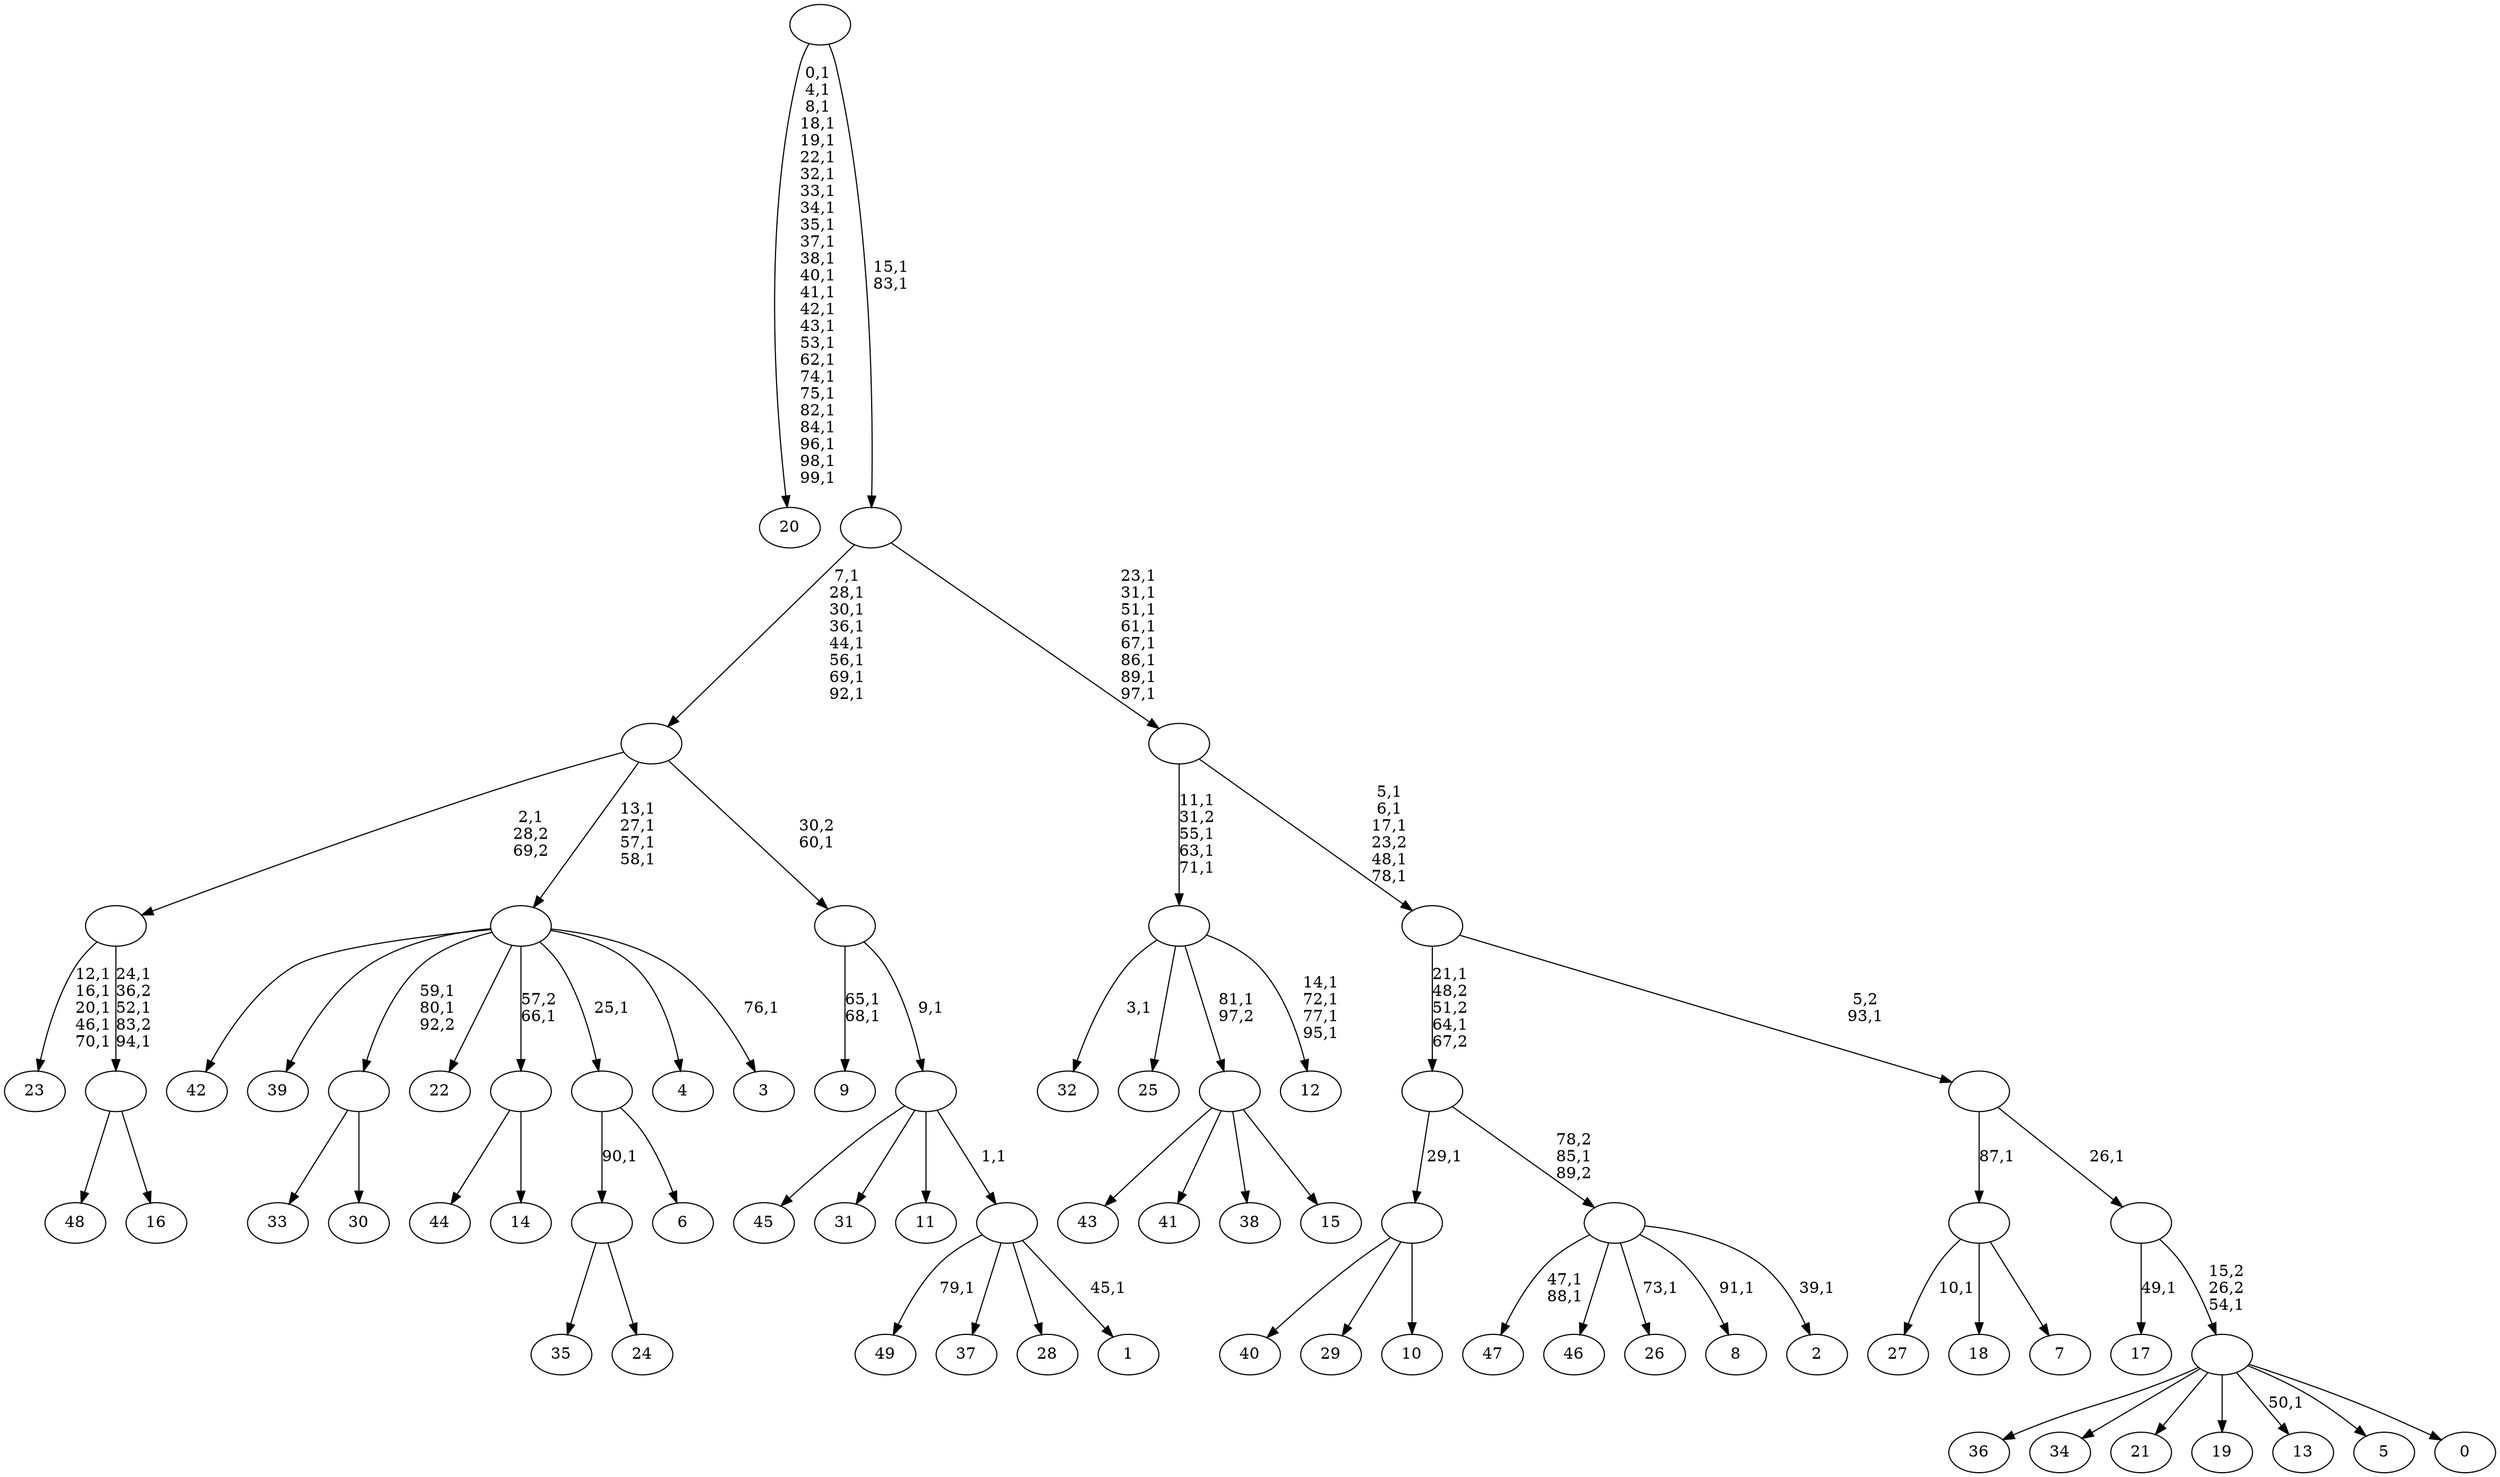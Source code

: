 digraph T {
	150 [label="49"]
	148 [label="48"]
	147 [label="47"]
	144 [label="46"]
	143 [label="45"]
	142 [label="44"]
	141 [label="43"]
	140 [label="42"]
	139 [label="41"]
	138 [label="40"]
	137 [label="39"]
	136 [label="38"]
	135 [label="37"]
	134 [label="36"]
	133 [label="35"]
	132 [label="34"]
	131 [label="33"]
	130 [label="32"]
	128 [label="31"]
	127 [label="30"]
	126 [label=""]
	124 [label="29"]
	123 [label="28"]
	122 [label="27"]
	120 [label="26"]
	118 [label="25"]
	117 [label="24"]
	116 [label=""]
	115 [label="23"]
	109 [label="22"]
	108 [label="21"]
	107 [label="20"]
	81 [label="19"]
	80 [label="18"]
	79 [label="17"]
	77 [label="16"]
	76 [label=""]
	73 [label=""]
	72 [label="15"]
	71 [label=""]
	70 [label="14"]
	69 [label=""]
	68 [label="13"]
	66 [label="12"]
	61 [label=""]
	57 [label="11"]
	56 [label="10"]
	55 [label=""]
	54 [label="9"]
	51 [label="8"]
	49 [label="7"]
	48 [label=""]
	47 [label="6"]
	46 [label=""]
	45 [label="5"]
	44 [label="4"]
	43 [label="3"]
	41 [label=""]
	37 [label="2"]
	35 [label=""]
	34 [label=""]
	32 [label="1"]
	30 [label=""]
	29 [label=""]
	28 [label=""]
	27 [label=""]
	19 [label="0"]
	18 [label=""]
	17 [label=""]
	16 [label=""]
	15 [label=""]
	10 [label=""]
	2 [label=""]
	0 [label=""]
	126 -> 131 [label=""]
	126 -> 127 [label=""]
	116 -> 133 [label=""]
	116 -> 117 [label=""]
	76 -> 148 [label=""]
	76 -> 77 [label=""]
	73 -> 76 [label="24,1\n36,2\n52,1\n83,2\n94,1"]
	73 -> 115 [label="12,1\n16,1\n20,1\n46,1\n70,1"]
	71 -> 141 [label=""]
	71 -> 139 [label=""]
	71 -> 136 [label=""]
	71 -> 72 [label=""]
	69 -> 142 [label=""]
	69 -> 70 [label=""]
	61 -> 66 [label="14,1\n72,1\n77,1\n95,1"]
	61 -> 130 [label="3,1"]
	61 -> 118 [label=""]
	61 -> 71 [label="81,1\n97,2"]
	55 -> 138 [label=""]
	55 -> 124 [label=""]
	55 -> 56 [label=""]
	48 -> 122 [label="10,1"]
	48 -> 80 [label=""]
	48 -> 49 [label=""]
	46 -> 116 [label="90,1"]
	46 -> 47 [label=""]
	41 -> 43 [label="76,1"]
	41 -> 126 [label="59,1\n80,1\n92,2"]
	41 -> 140 [label=""]
	41 -> 137 [label=""]
	41 -> 109 [label=""]
	41 -> 69 [label="57,2\n66,1"]
	41 -> 46 [label="25,1"]
	41 -> 44 [label=""]
	35 -> 37 [label="39,1"]
	35 -> 51 [label="91,1"]
	35 -> 120 [label="73,1"]
	35 -> 147 [label="47,1\n88,1"]
	35 -> 144 [label=""]
	34 -> 55 [label="29,1"]
	34 -> 35 [label="78,2\n85,1\n89,2"]
	30 -> 32 [label="45,1"]
	30 -> 150 [label="79,1"]
	30 -> 135 [label=""]
	30 -> 123 [label=""]
	29 -> 143 [label=""]
	29 -> 128 [label=""]
	29 -> 57 [label=""]
	29 -> 30 [label="1,1"]
	28 -> 54 [label="65,1\n68,1"]
	28 -> 29 [label="9,1"]
	27 -> 41 [label="13,1\n27,1\n57,1\n58,1"]
	27 -> 73 [label="2,1\n28,2\n69,2"]
	27 -> 28 [label="30,2\n60,1"]
	18 -> 68 [label="50,1"]
	18 -> 134 [label=""]
	18 -> 132 [label=""]
	18 -> 108 [label=""]
	18 -> 81 [label=""]
	18 -> 45 [label=""]
	18 -> 19 [label=""]
	17 -> 79 [label="49,1"]
	17 -> 18 [label="15,2\n26,2\n54,1"]
	16 -> 48 [label="87,1"]
	16 -> 17 [label="26,1"]
	15 -> 34 [label="21,1\n48,2\n51,2\n64,1\n67,2"]
	15 -> 16 [label="5,2\n93,1"]
	10 -> 15 [label="5,1\n6,1\n17,1\n23,2\n48,1\n78,1"]
	10 -> 61 [label="11,1\n31,2\n55,1\n63,1\n71,1"]
	2 -> 10 [label="23,1\n31,1\n51,1\n61,1\n67,1\n86,1\n89,1\n97,1"]
	2 -> 27 [label="7,1\n28,1\n30,1\n36,1\n44,1\n56,1\n69,1\n92,1"]
	0 -> 2 [label="15,1\n83,1"]
	0 -> 107 [label="0,1\n4,1\n8,1\n18,1\n19,1\n22,1\n32,1\n33,1\n34,1\n35,1\n37,1\n38,1\n40,1\n41,1\n42,1\n43,1\n53,1\n62,1\n74,1\n75,1\n82,1\n84,1\n96,1\n98,1\n99,1"]
}
